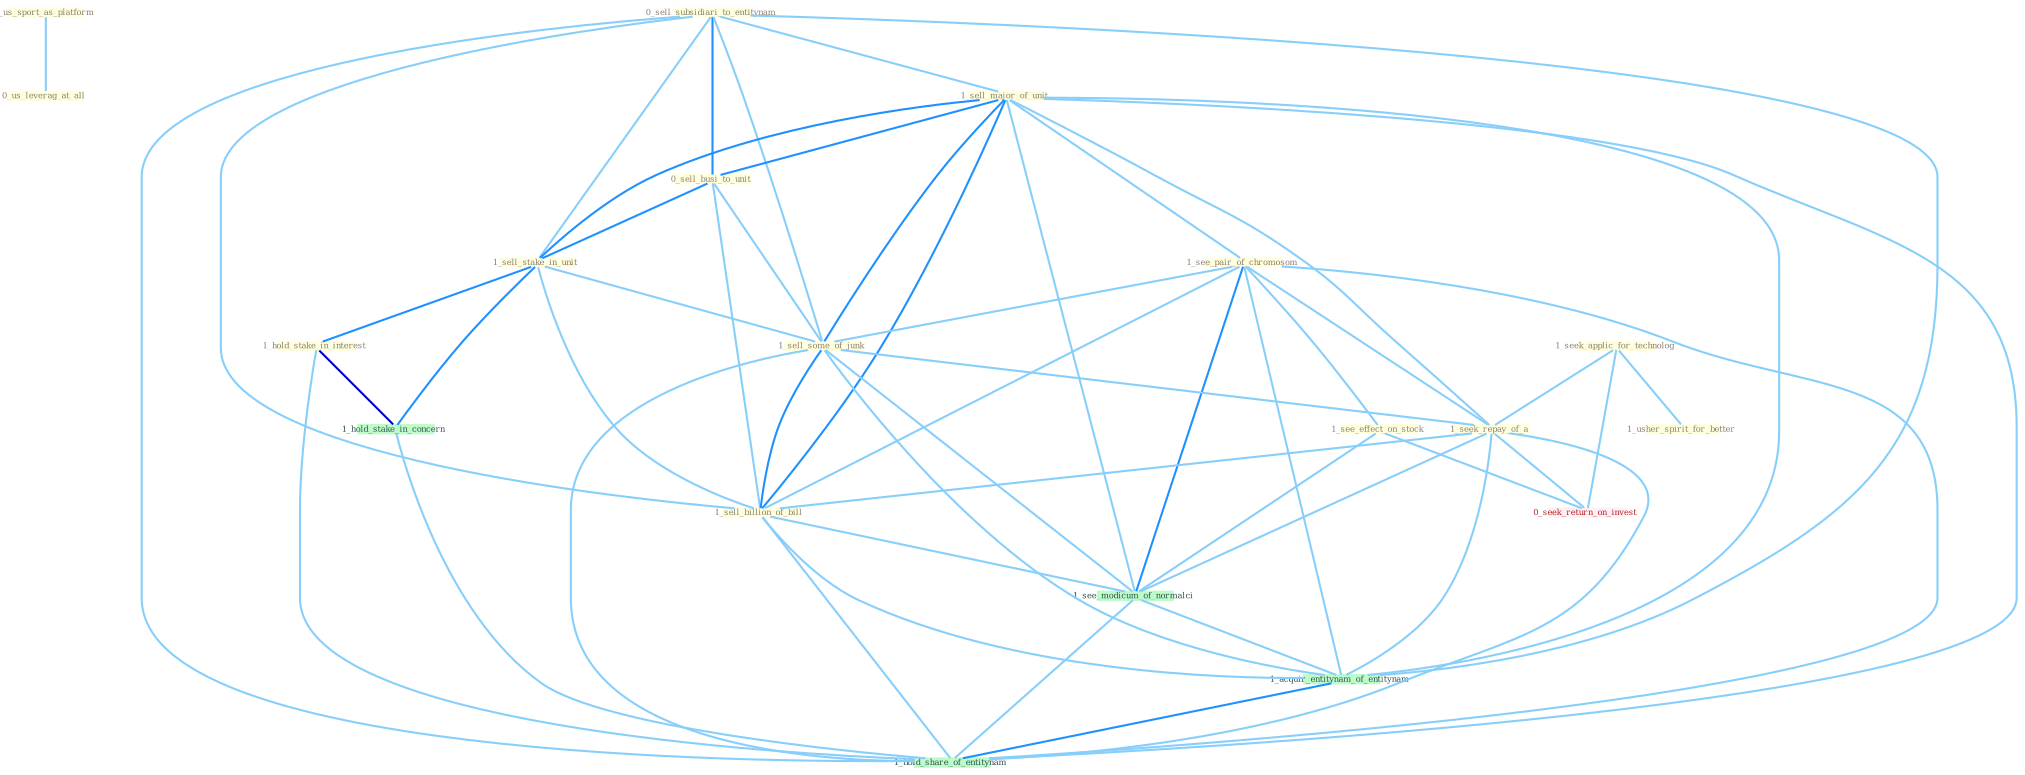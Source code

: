 Graph G{ 
    node
    [shape=polygon,style=filled,width=.5,height=.06,color="#BDFCC9",fixedsize=true,fontsize=4,
    fontcolor="#2f4f4f"];
    {node
    [color="#ffffe0", fontcolor="#8b7d6b"] "0_us_sport_as_platform " "0_sell_subsidiari_to_entitynam " "1_seek_applic_for_technolog " "1_sell_major_of_unit " "0_sell_busi_to_unit " "1_see_pair_of_chromosom " "1_sell_stake_in_unit " "1_usher_spirit_for_better " "1_see_effect_on_stock " "1_sell_some_of_junk " "1_seek_repay_of_a " "1_hold_stake_in_interest " "1_sell_billion_of_bill " "0_us_leverag_at_all "}
{node [color="#fff0f5", fontcolor="#b22222"] "0_seek_return_on_invest "}
edge [color="#B0E2FF"];

	"0_us_sport_as_platform " -- "0_us_leverag_at_all " [w="1", color="#87cefa" ];
	"0_sell_subsidiari_to_entitynam " -- "1_sell_major_of_unit " [w="1", color="#87cefa" ];
	"0_sell_subsidiari_to_entitynam " -- "0_sell_busi_to_unit " [w="2", color="#1e90ff" , len=0.8];
	"0_sell_subsidiari_to_entitynam " -- "1_sell_stake_in_unit " [w="1", color="#87cefa" ];
	"0_sell_subsidiari_to_entitynam " -- "1_sell_some_of_junk " [w="1", color="#87cefa" ];
	"0_sell_subsidiari_to_entitynam " -- "1_sell_billion_of_bill " [w="1", color="#87cefa" ];
	"0_sell_subsidiari_to_entitynam " -- "1_acquir_entitynam_of_entitynam " [w="1", color="#87cefa" ];
	"0_sell_subsidiari_to_entitynam " -- "1_hold_share_of_entitynam " [w="1", color="#87cefa" ];
	"1_seek_applic_for_technolog " -- "1_usher_spirit_for_better " [w="1", color="#87cefa" ];
	"1_seek_applic_for_technolog " -- "1_seek_repay_of_a " [w="1", color="#87cefa" ];
	"1_seek_applic_for_technolog " -- "0_seek_return_on_invest " [w="1", color="#87cefa" ];
	"1_sell_major_of_unit " -- "0_sell_busi_to_unit " [w="2", color="#1e90ff" , len=0.8];
	"1_sell_major_of_unit " -- "1_see_pair_of_chromosom " [w="1", color="#87cefa" ];
	"1_sell_major_of_unit " -- "1_sell_stake_in_unit " [w="2", color="#1e90ff" , len=0.8];
	"1_sell_major_of_unit " -- "1_sell_some_of_junk " [w="2", color="#1e90ff" , len=0.8];
	"1_sell_major_of_unit " -- "1_seek_repay_of_a " [w="1", color="#87cefa" ];
	"1_sell_major_of_unit " -- "1_sell_billion_of_bill " [w="2", color="#1e90ff" , len=0.8];
	"1_sell_major_of_unit " -- "1_see_modicum_of_normalci " [w="1", color="#87cefa" ];
	"1_sell_major_of_unit " -- "1_acquir_entitynam_of_entitynam " [w="1", color="#87cefa" ];
	"1_sell_major_of_unit " -- "1_hold_share_of_entitynam " [w="1", color="#87cefa" ];
	"0_sell_busi_to_unit " -- "1_sell_stake_in_unit " [w="2", color="#1e90ff" , len=0.8];
	"0_sell_busi_to_unit " -- "1_sell_some_of_junk " [w="1", color="#87cefa" ];
	"0_sell_busi_to_unit " -- "1_sell_billion_of_bill " [w="1", color="#87cefa" ];
	"1_see_pair_of_chromosom " -- "1_see_effect_on_stock " [w="1", color="#87cefa" ];
	"1_see_pair_of_chromosom " -- "1_sell_some_of_junk " [w="1", color="#87cefa" ];
	"1_see_pair_of_chromosom " -- "1_seek_repay_of_a " [w="1", color="#87cefa" ];
	"1_see_pair_of_chromosom " -- "1_sell_billion_of_bill " [w="1", color="#87cefa" ];
	"1_see_pair_of_chromosom " -- "1_see_modicum_of_normalci " [w="2", color="#1e90ff" , len=0.8];
	"1_see_pair_of_chromosom " -- "1_acquir_entitynam_of_entitynam " [w="1", color="#87cefa" ];
	"1_see_pair_of_chromosom " -- "1_hold_share_of_entitynam " [w="1", color="#87cefa" ];
	"1_sell_stake_in_unit " -- "1_sell_some_of_junk " [w="1", color="#87cefa" ];
	"1_sell_stake_in_unit " -- "1_hold_stake_in_interest " [w="2", color="#1e90ff" , len=0.8];
	"1_sell_stake_in_unit " -- "1_sell_billion_of_bill " [w="1", color="#87cefa" ];
	"1_sell_stake_in_unit " -- "1_hold_stake_in_concern " [w="2", color="#1e90ff" , len=0.8];
	"1_see_effect_on_stock " -- "0_seek_return_on_invest " [w="1", color="#87cefa" ];
	"1_see_effect_on_stock " -- "1_see_modicum_of_normalci " [w="1", color="#87cefa" ];
	"1_sell_some_of_junk " -- "1_seek_repay_of_a " [w="1", color="#87cefa" ];
	"1_sell_some_of_junk " -- "1_sell_billion_of_bill " [w="2", color="#1e90ff" , len=0.8];
	"1_sell_some_of_junk " -- "1_see_modicum_of_normalci " [w="1", color="#87cefa" ];
	"1_sell_some_of_junk " -- "1_acquir_entitynam_of_entitynam " [w="1", color="#87cefa" ];
	"1_sell_some_of_junk " -- "1_hold_share_of_entitynam " [w="1", color="#87cefa" ];
	"1_seek_repay_of_a " -- "1_sell_billion_of_bill " [w="1", color="#87cefa" ];
	"1_seek_repay_of_a " -- "0_seek_return_on_invest " [w="1", color="#87cefa" ];
	"1_seek_repay_of_a " -- "1_see_modicum_of_normalci " [w="1", color="#87cefa" ];
	"1_seek_repay_of_a " -- "1_acquir_entitynam_of_entitynam " [w="1", color="#87cefa" ];
	"1_seek_repay_of_a " -- "1_hold_share_of_entitynam " [w="1", color="#87cefa" ];
	"1_hold_stake_in_interest " -- "1_hold_stake_in_concern " [w="3", color="#0000cd" , len=0.6];
	"1_hold_stake_in_interest " -- "1_hold_share_of_entitynam " [w="1", color="#87cefa" ];
	"1_sell_billion_of_bill " -- "1_see_modicum_of_normalci " [w="1", color="#87cefa" ];
	"1_sell_billion_of_bill " -- "1_acquir_entitynam_of_entitynam " [w="1", color="#87cefa" ];
	"1_sell_billion_of_bill " -- "1_hold_share_of_entitynam " [w="1", color="#87cefa" ];
	"1_hold_stake_in_concern " -- "1_hold_share_of_entitynam " [w="1", color="#87cefa" ];
	"1_see_modicum_of_normalci " -- "1_acquir_entitynam_of_entitynam " [w="1", color="#87cefa" ];
	"1_see_modicum_of_normalci " -- "1_hold_share_of_entitynam " [w="1", color="#87cefa" ];
	"1_acquir_entitynam_of_entitynam " -- "1_hold_share_of_entitynam " [w="2", color="#1e90ff" , len=0.8];
}